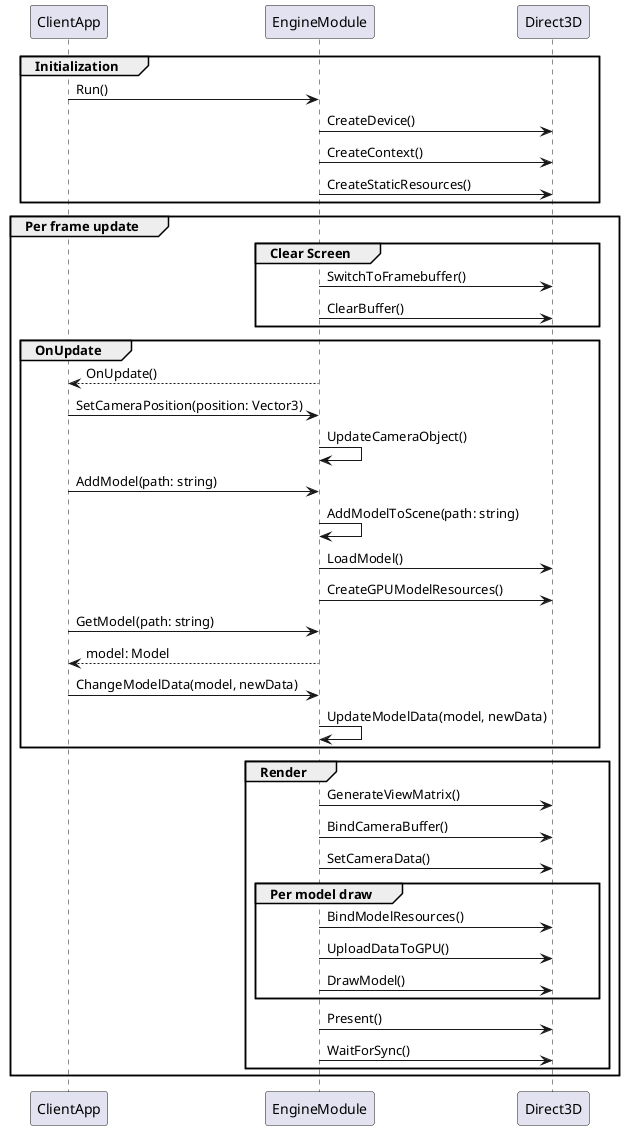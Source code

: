 @startuml ModuleTypesEngine

group Initialization
    ClientApp -> EngineModule : Run()
    EngineModule -> Direct3D : CreateDevice()
    EngineModule -> Direct3D : CreateContext()
    EngineModule -> Direct3D : CreateStaticResources()
end

group Per frame update
    group Clear Screen
        EngineModule -> Direct3D : SwitchToFramebuffer()
        EngineModule -> Direct3D : ClearBuffer()
    end

    group OnUpdate
        EngineModule --> ClientApp : OnUpdate()
        ClientApp -> EngineModule : SetCameraPosition(position: Vector3)
        EngineModule -> EngineModule : UpdateCameraObject()

        ClientApp -> EngineModule : AddModel(path: string)
        EngineModule -> EngineModule : AddModelToScene(path: string)
        EngineModule -> Direct3D : LoadModel()
        EngineModule -> Direct3D : CreateGPUModelResources()

        ClientApp -> EngineModule : GetModel(path: string)
        EngineModule --> ClientApp : model: Model
        ClientApp -> EngineModule : ChangeModelData(model, newData)
        EngineModule -> EngineModule : UpdateModelData(model, newData)
    end

    group Render
        EngineModule -> Direct3D : GenerateViewMatrix()
        EngineModule -> Direct3D : BindCameraBuffer()
        EngineModule -> Direct3D : SetCameraData()

        group Per model draw
            EngineModule -> Direct3D : BindModelResources()
            EngineModule -> Direct3D : UploadDataToGPU()
            EngineModule -> Direct3D : DrawModel()
        end

        EngineModule -> Direct3D : Present()
        EngineModule -> Direct3D : WaitForSync()
    end
end

@enduml